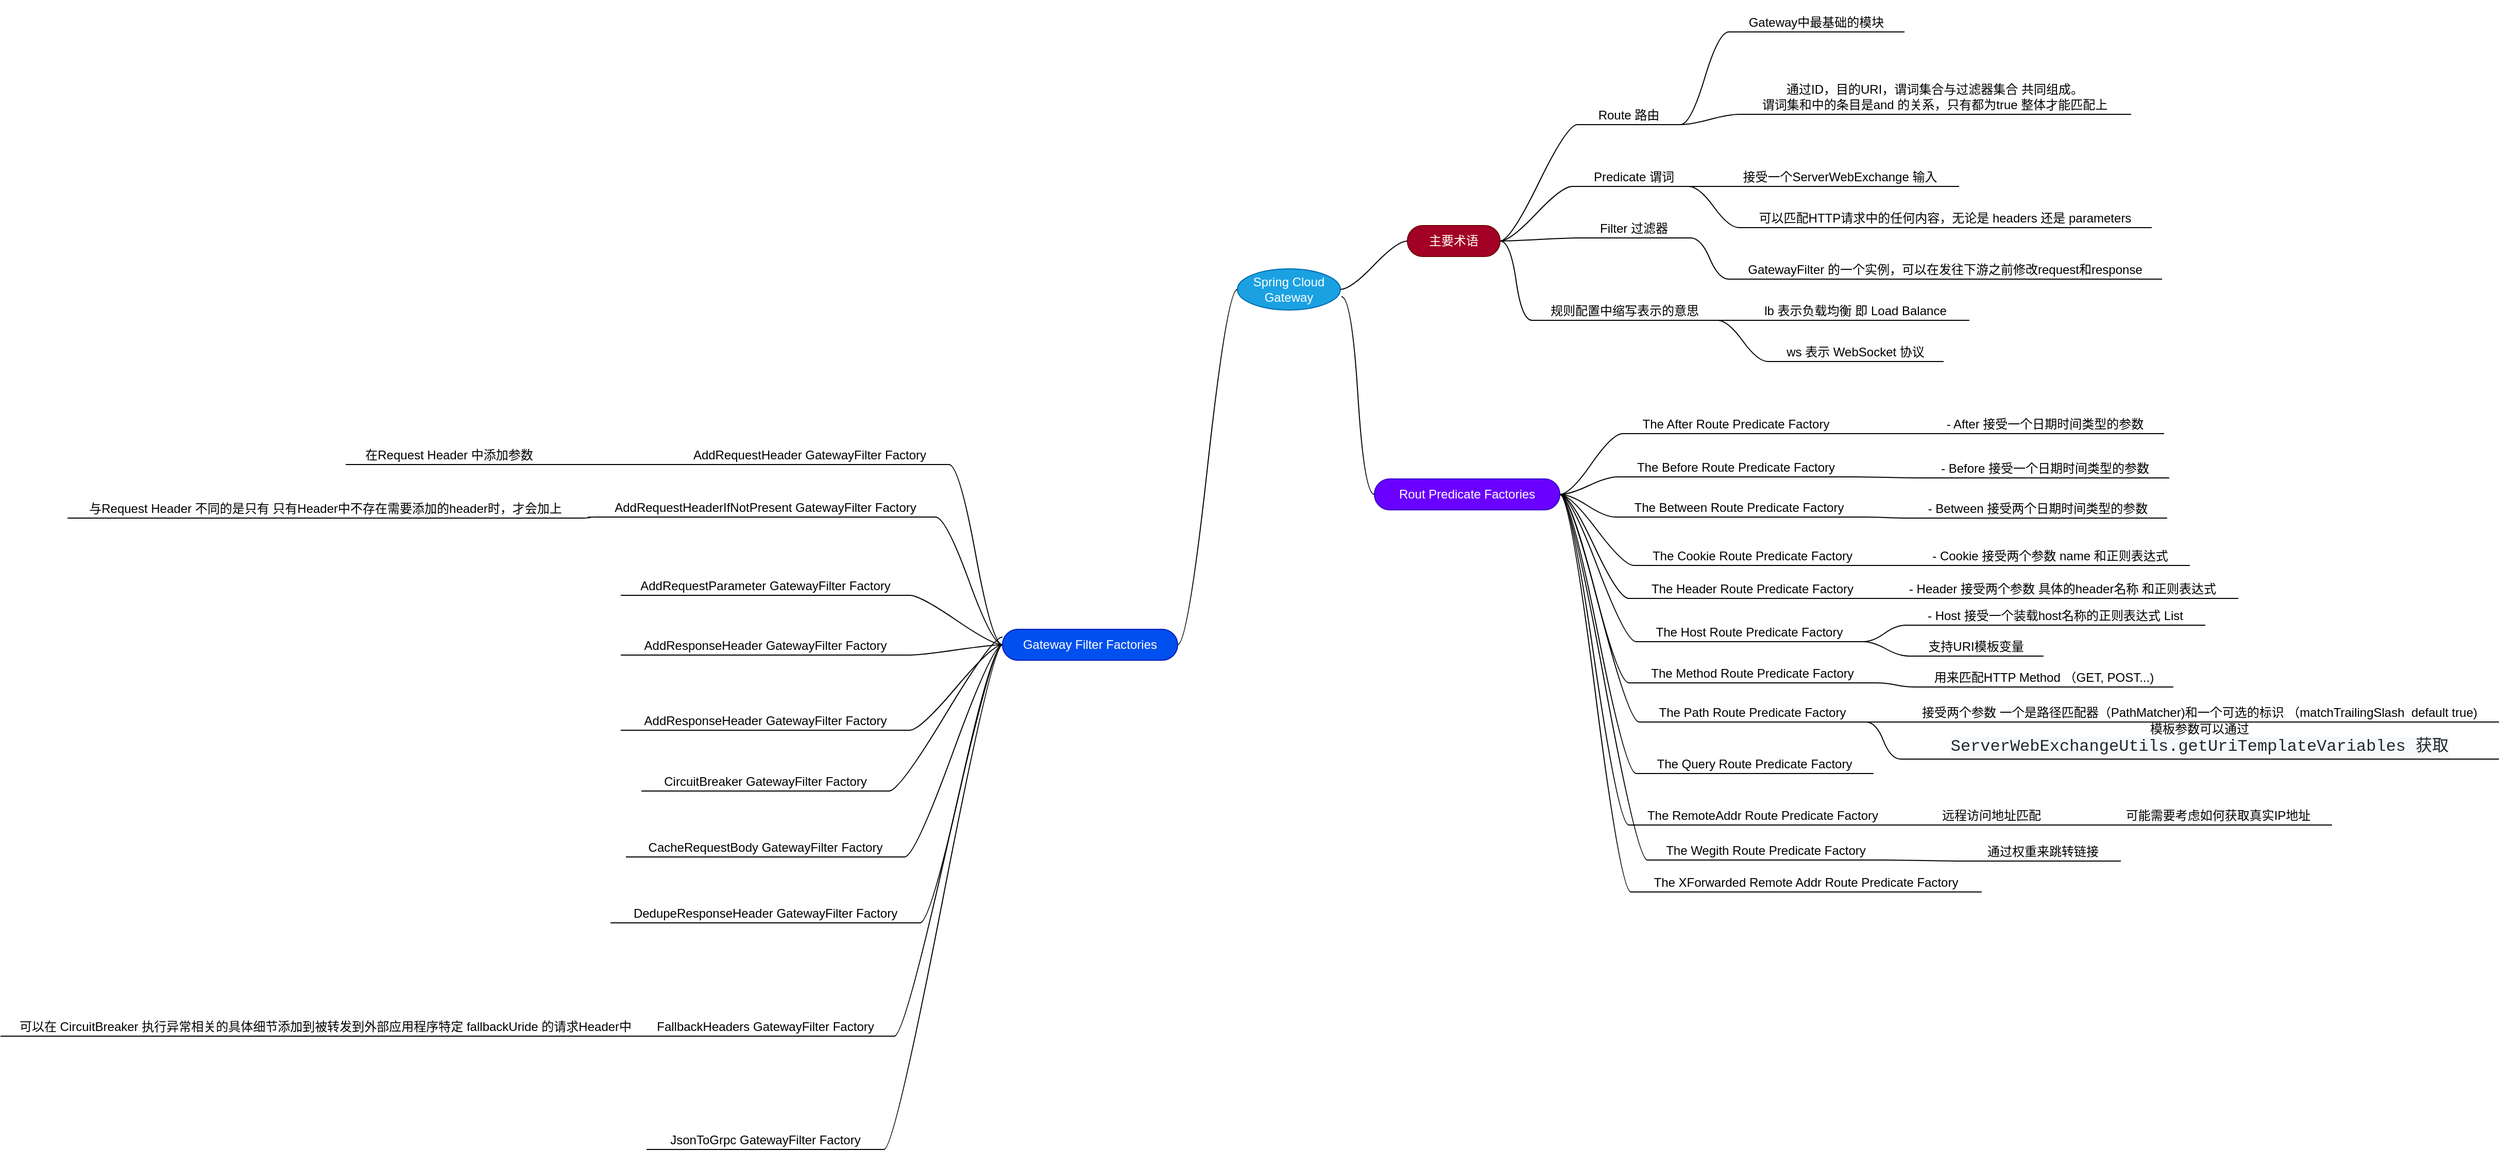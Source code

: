 <mxfile version="24.7.7">
  <diagram name="Page-1" id="wKL1-lJ3wf88zTCWWPxn">
    <mxGraphModel dx="3088" dy="780" grid="1" gridSize="10" guides="1" tooltips="1" connect="1" arrows="1" fold="1" page="1" pageScale="1" pageWidth="827" pageHeight="1169" math="0" shadow="0">
      <root>
        <mxCell id="0" />
        <mxCell id="1" parent="0" />
        <mxCell id="pBb8iKvEGnMHyMaFa10k-1" value="Spring Cloud Gateway" style="ellipse;whiteSpace=wrap;html=1;align=center;newEdgeStyle={&quot;edgeStyle&quot;:&quot;entityRelationEdgeStyle&quot;,&quot;startArrow&quot;:&quot;none&quot;,&quot;endArrow&quot;:&quot;none&quot;,&quot;segment&quot;:10,&quot;curved&quot;:1,&quot;sourcePerimeterSpacing&quot;:0,&quot;targetPerimeterSpacing&quot;:0};treeFolding=1;treeMoving=1;fillColor=#1ba1e2;strokeColor=#006EAF;fontColor=#ffffff;" vertex="1" parent="1">
          <mxGeometry x="340" y="310" width="100" height="40" as="geometry" />
        </mxCell>
        <mxCell id="pBb8iKvEGnMHyMaFa10k-2" value="主要术语" style="whiteSpace=wrap;html=1;rounded=1;arcSize=50;align=center;verticalAlign=middle;strokeWidth=1;autosize=1;spacing=4;treeFolding=1;treeMoving=1;newEdgeStyle={&quot;edgeStyle&quot;:&quot;entityRelationEdgeStyle&quot;,&quot;startArrow&quot;:&quot;none&quot;,&quot;endArrow&quot;:&quot;none&quot;,&quot;segment&quot;:10,&quot;curved&quot;:1,&quot;sourcePerimeterSpacing&quot;:0,&quot;targetPerimeterSpacing&quot;:0};fillColor=#a20025;fontColor=#ffffff;strokeColor=#6F0000;" vertex="1" parent="1">
          <mxGeometry x="505" y="268" width="90" height="30" as="geometry" />
        </mxCell>
        <mxCell id="pBb8iKvEGnMHyMaFa10k-3" value="" style="edgeStyle=entityRelationEdgeStyle;startArrow=none;endArrow=none;segment=10;curved=1;sourcePerimeterSpacing=0;targetPerimeterSpacing=0;rounded=0;exitX=1;exitY=0.5;exitDx=0;exitDy=0;" edge="1" target="pBb8iKvEGnMHyMaFa10k-2" parent="1" source="pBb8iKvEGnMHyMaFa10k-1">
          <mxGeometry relative="1" as="geometry">
            <mxPoint x="470" y="310" as="sourcePoint" />
          </mxGeometry>
        </mxCell>
        <mxCell id="pBb8iKvEGnMHyMaFa10k-7" value="" style="edgeStyle=entityRelationEdgeStyle;rounded=0;orthogonalLoop=1;jettySize=auto;html=1;startArrow=none;endArrow=none;segment=10;curved=1;sourcePerimeterSpacing=0;targetPerimeterSpacing=0;exitX=1;exitY=0.5;exitDx=0;exitDy=0;" edge="1" parent="1" source="pBb8iKvEGnMHyMaFa10k-2" target="pBb8iKvEGnMHyMaFa10k-6">
          <mxGeometry relative="1" as="geometry" />
        </mxCell>
        <mxCell id="pBb8iKvEGnMHyMaFa10k-20" value="" style="edgeStyle=entityRelationEdgeStyle;rounded=0;orthogonalLoop=1;jettySize=auto;html=1;startArrow=none;endArrow=none;segment=10;curved=1;sourcePerimeterSpacing=0;targetPerimeterSpacing=0;" edge="1" parent="1" source="pBb8iKvEGnMHyMaFa10k-4" target="pBb8iKvEGnMHyMaFa10k-19">
          <mxGeometry relative="1" as="geometry" />
        </mxCell>
        <mxCell id="pBb8iKvEGnMHyMaFa10k-4" value="Route 路由" style="whiteSpace=wrap;html=1;shape=partialRectangle;top=0;left=0;bottom=1;right=0;points=[[0,1],[1,1]];fillColor=none;align=center;verticalAlign=bottom;routingCenterY=0.5;snapToPoint=1;recursiveResize=0;autosize=1;treeFolding=1;treeMoving=1;newEdgeStyle={&quot;edgeStyle&quot;:&quot;entityRelationEdgeStyle&quot;,&quot;startArrow&quot;:&quot;none&quot;,&quot;endArrow&quot;:&quot;none&quot;,&quot;segment&quot;:10,&quot;curved&quot;:1,&quot;sourcePerimeterSpacing&quot;:0,&quot;targetPerimeterSpacing&quot;:0};" vertex="1" parent="1">
          <mxGeometry x="670" y="140" width="100" height="30" as="geometry" />
        </mxCell>
        <mxCell id="pBb8iKvEGnMHyMaFa10k-5" value="" style="edgeStyle=entityRelationEdgeStyle;startArrow=none;endArrow=none;segment=10;curved=1;sourcePerimeterSpacing=0;targetPerimeterSpacing=0;rounded=0;exitX=1;exitY=0.5;exitDx=0;exitDy=0;" edge="1" target="pBb8iKvEGnMHyMaFa10k-4" parent="1" source="pBb8iKvEGnMHyMaFa10k-2">
          <mxGeometry relative="1" as="geometry">
            <mxPoint x="640" y="270" as="sourcePoint" />
          </mxGeometry>
        </mxCell>
        <mxCell id="pBb8iKvEGnMHyMaFa10k-9" value="" style="edgeStyle=entityRelationEdgeStyle;rounded=0;orthogonalLoop=1;jettySize=auto;html=1;startArrow=none;endArrow=none;segment=10;curved=1;sourcePerimeterSpacing=0;targetPerimeterSpacing=0;exitX=1;exitY=0.5;exitDx=0;exitDy=0;" edge="1" parent="1" source="pBb8iKvEGnMHyMaFa10k-2" target="pBb8iKvEGnMHyMaFa10k-8">
          <mxGeometry relative="1" as="geometry" />
        </mxCell>
        <mxCell id="pBb8iKvEGnMHyMaFa10k-11" value="" style="edgeStyle=entityRelationEdgeStyle;rounded=0;orthogonalLoop=1;jettySize=auto;html=1;startArrow=none;endArrow=none;segment=10;curved=1;sourcePerimeterSpacing=0;targetPerimeterSpacing=0;" edge="1" parent="1" source="pBb8iKvEGnMHyMaFa10k-6" target="pBb8iKvEGnMHyMaFa10k-10">
          <mxGeometry relative="1" as="geometry" />
        </mxCell>
        <mxCell id="pBb8iKvEGnMHyMaFa10k-6" value="Predicate 谓词" style="whiteSpace=wrap;html=1;shape=partialRectangle;top=0;left=0;bottom=1;right=0;points=[[0,1],[1,1]];fillColor=none;align=center;verticalAlign=bottom;routingCenterY=0.5;snapToPoint=1;recursiveResize=0;autosize=1;treeFolding=1;treeMoving=1;newEdgeStyle={&quot;edgeStyle&quot;:&quot;entityRelationEdgeStyle&quot;,&quot;startArrow&quot;:&quot;none&quot;,&quot;endArrow&quot;:&quot;none&quot;,&quot;segment&quot;:10,&quot;curved&quot;:1,&quot;sourcePerimeterSpacing&quot;:0,&quot;targetPerimeterSpacing&quot;:0};" vertex="1" parent="1">
          <mxGeometry x="665" y="200" width="120" height="30" as="geometry" />
        </mxCell>
        <mxCell id="pBb8iKvEGnMHyMaFa10k-77" value="" style="edgeStyle=entityRelationEdgeStyle;rounded=0;orthogonalLoop=1;jettySize=auto;html=1;startArrow=none;endArrow=none;segment=10;curved=1;sourcePerimeterSpacing=0;targetPerimeterSpacing=0;" edge="1" parent="1" source="pBb8iKvEGnMHyMaFa10k-2" target="pBb8iKvEGnMHyMaFa10k-76">
          <mxGeometry relative="1" as="geometry" />
        </mxCell>
        <mxCell id="pBb8iKvEGnMHyMaFa10k-8" value="Filter 过滤器" style="whiteSpace=wrap;html=1;shape=partialRectangle;top=0;left=0;bottom=1;right=0;points=[[0,1],[1,1]];fillColor=none;align=center;verticalAlign=bottom;routingCenterY=0.5;snapToPoint=1;recursiveResize=0;autosize=1;treeFolding=1;treeMoving=1;newEdgeStyle={&quot;edgeStyle&quot;:&quot;entityRelationEdgeStyle&quot;,&quot;startArrow&quot;:&quot;none&quot;,&quot;endArrow&quot;:&quot;none&quot;,&quot;segment&quot;:10,&quot;curved&quot;:1,&quot;sourcePerimeterSpacing&quot;:0,&quot;targetPerimeterSpacing&quot;:0};" vertex="1" parent="1">
          <mxGeometry x="670" y="250" width="110" height="30" as="geometry" />
        </mxCell>
        <mxCell id="pBb8iKvEGnMHyMaFa10k-15" value="" style="edgeStyle=entityRelationEdgeStyle;rounded=0;orthogonalLoop=1;jettySize=auto;html=1;startArrow=none;endArrow=none;segment=10;curved=1;sourcePerimeterSpacing=0;targetPerimeterSpacing=0;exitX=0.942;exitY=1;exitDx=0;exitDy=0;exitPerimeter=0;" edge="1" parent="1" source="pBb8iKvEGnMHyMaFa10k-6" target="pBb8iKvEGnMHyMaFa10k-14">
          <mxGeometry relative="1" as="geometry" />
        </mxCell>
        <mxCell id="pBb8iKvEGnMHyMaFa10k-10" value="接受一个ServerWebExchange 输入" style="whiteSpace=wrap;html=1;shape=partialRectangle;top=0;left=0;bottom=1;right=0;points=[[0,1],[1,1]];fillColor=none;align=center;verticalAlign=bottom;routingCenterY=0.5;snapToPoint=1;recursiveResize=0;autosize=1;treeFolding=1;treeMoving=1;newEdgeStyle={&quot;edgeStyle&quot;:&quot;entityRelationEdgeStyle&quot;,&quot;startArrow&quot;:&quot;none&quot;,&quot;endArrow&quot;:&quot;none&quot;,&quot;segment&quot;:10,&quot;curved&quot;:1,&quot;sourcePerimeterSpacing&quot;:0,&quot;targetPerimeterSpacing&quot;:0};" vertex="1" parent="1">
          <mxGeometry x="810" y="200" width="230" height="30" as="geometry" />
        </mxCell>
        <mxCell id="pBb8iKvEGnMHyMaFa10k-18" value="" style="edgeStyle=entityRelationEdgeStyle;rounded=0;orthogonalLoop=1;jettySize=auto;html=1;startArrow=none;endArrow=none;segment=10;curved=1;sourcePerimeterSpacing=0;targetPerimeterSpacing=0;" edge="1" parent="1" source="pBb8iKvEGnMHyMaFa10k-8" target="pBb8iKvEGnMHyMaFa10k-17">
          <mxGeometry relative="1" as="geometry" />
        </mxCell>
        <mxCell id="pBb8iKvEGnMHyMaFa10k-14" value="可以匹配HTTP请求中的任何内容，无论是 headers 还是 parameters" style="whiteSpace=wrap;html=1;shape=partialRectangle;top=0;left=0;bottom=1;right=0;points=[[0,1],[1,1]];fillColor=none;align=center;verticalAlign=bottom;routingCenterY=0.5;snapToPoint=1;recursiveResize=0;autosize=1;treeFolding=1;treeMoving=1;newEdgeStyle={&quot;edgeStyle&quot;:&quot;entityRelationEdgeStyle&quot;,&quot;startArrow&quot;:&quot;none&quot;,&quot;endArrow&quot;:&quot;none&quot;,&quot;segment&quot;:10,&quot;curved&quot;:1,&quot;sourcePerimeterSpacing&quot;:0,&quot;targetPerimeterSpacing&quot;:0};" vertex="1" parent="1">
          <mxGeometry x="827" y="240" width="400" height="30" as="geometry" />
        </mxCell>
        <mxCell id="pBb8iKvEGnMHyMaFa10k-17" value="GatewayFilter 的一个实例，可以在发往下游之前修改request和response" style="whiteSpace=wrap;html=1;shape=partialRectangle;top=0;left=0;bottom=1;right=0;points=[[0,1],[1,1]];fillColor=none;align=center;verticalAlign=bottom;routingCenterY=0.5;snapToPoint=1;recursiveResize=0;autosize=1;treeFolding=1;treeMoving=1;newEdgeStyle={&quot;edgeStyle&quot;:&quot;entityRelationEdgeStyle&quot;,&quot;startArrow&quot;:&quot;none&quot;,&quot;endArrow&quot;:&quot;none&quot;,&quot;segment&quot;:10,&quot;curved&quot;:1,&quot;sourcePerimeterSpacing&quot;:0,&quot;targetPerimeterSpacing&quot;:0};" vertex="1" parent="1">
          <mxGeometry x="817" y="290" width="420" height="30" as="geometry" />
        </mxCell>
        <mxCell id="pBb8iKvEGnMHyMaFa10k-23" value="" style="edgeStyle=entityRelationEdgeStyle;rounded=0;orthogonalLoop=1;jettySize=auto;html=1;startArrow=none;endArrow=none;segment=10;curved=1;sourcePerimeterSpacing=0;targetPerimeterSpacing=0;" edge="1" parent="1" source="pBb8iKvEGnMHyMaFa10k-4" target="pBb8iKvEGnMHyMaFa10k-22">
          <mxGeometry relative="1" as="geometry" />
        </mxCell>
        <mxCell id="pBb8iKvEGnMHyMaFa10k-19" value="Gateway中最基础的模块" style="whiteSpace=wrap;html=1;shape=partialRectangle;top=0;left=0;bottom=1;right=0;points=[[0,1],[1,1]];fillColor=none;align=center;verticalAlign=bottom;routingCenterY=0.5;snapToPoint=1;recursiveResize=0;autosize=1;treeFolding=1;treeMoving=1;newEdgeStyle={&quot;edgeStyle&quot;:&quot;entityRelationEdgeStyle&quot;,&quot;startArrow&quot;:&quot;none&quot;,&quot;endArrow&quot;:&quot;none&quot;,&quot;segment&quot;:10,&quot;curved&quot;:1,&quot;sourcePerimeterSpacing&quot;:0,&quot;targetPerimeterSpacing&quot;:0};" vertex="1" parent="1">
          <mxGeometry x="817" y="50" width="170" height="30" as="geometry" />
        </mxCell>
        <mxCell id="pBb8iKvEGnMHyMaFa10k-22" value="通过ID，目的URI，谓词集合与过滤器集合 共同组成。&lt;div&gt;谓词集和中的条目是and 的关系，只有都为true 整体才能匹配上&lt;/div&gt;" style="whiteSpace=wrap;html=1;shape=partialRectangle;top=0;left=0;bottom=1;right=0;points=[[0,1],[1,1]];fillColor=none;align=center;verticalAlign=bottom;routingCenterY=0.5;snapToPoint=1;recursiveResize=0;autosize=1;treeFolding=1;treeMoving=1;newEdgeStyle={&quot;edgeStyle&quot;:&quot;entityRelationEdgeStyle&quot;,&quot;startArrow&quot;:&quot;none&quot;,&quot;endArrow&quot;:&quot;none&quot;,&quot;segment&quot;:10,&quot;curved&quot;:1,&quot;sourcePerimeterSpacing&quot;:0,&quot;targetPerimeterSpacing&quot;:0};" vertex="1" parent="1">
          <mxGeometry x="827" y="120" width="380" height="40" as="geometry" />
        </mxCell>
        <mxCell id="pBb8iKvEGnMHyMaFa10k-24" value="Rout Predicate Factories" style="whiteSpace=wrap;html=1;rounded=1;arcSize=50;align=center;verticalAlign=middle;strokeWidth=1;autosize=1;spacing=4;treeFolding=1;treeMoving=1;newEdgeStyle={&quot;edgeStyle&quot;:&quot;entityRelationEdgeStyle&quot;,&quot;startArrow&quot;:&quot;none&quot;,&quot;endArrow&quot;:&quot;none&quot;,&quot;segment&quot;:10,&quot;curved&quot;:1,&quot;sourcePerimeterSpacing&quot;:0,&quot;targetPerimeterSpacing&quot;:0};fillColor=#6a00ff;fontColor=#ffffff;strokeColor=#3700CC;" vertex="1" parent="1">
          <mxGeometry x="473" y="514" width="180" height="30" as="geometry" />
        </mxCell>
        <mxCell id="pBb8iKvEGnMHyMaFa10k-25" value="" style="edgeStyle=entityRelationEdgeStyle;startArrow=none;endArrow=none;segment=10;curved=1;sourcePerimeterSpacing=0;targetPerimeterSpacing=0;rounded=0;exitX=1.01;exitY=0.675;exitDx=0;exitDy=0;exitPerimeter=0;" edge="1" target="pBb8iKvEGnMHyMaFa10k-24" parent="1" source="pBb8iKvEGnMHyMaFa10k-1">
          <mxGeometry relative="1" as="geometry">
            <mxPoint x="465" y="450" as="sourcePoint" />
          </mxGeometry>
        </mxCell>
        <mxCell id="pBb8iKvEGnMHyMaFa10k-29" value="" style="edgeStyle=entityRelationEdgeStyle;rounded=0;orthogonalLoop=1;jettySize=auto;html=1;startArrow=none;endArrow=none;segment=10;curved=1;sourcePerimeterSpacing=0;targetPerimeterSpacing=0;exitX=1;exitY=0.5;exitDx=0;exitDy=0;" edge="1" parent="1" source="pBb8iKvEGnMHyMaFa10k-24" target="pBb8iKvEGnMHyMaFa10k-28">
          <mxGeometry relative="1" as="geometry" />
        </mxCell>
        <mxCell id="pBb8iKvEGnMHyMaFa10k-51" value="" style="edgeStyle=entityRelationEdgeStyle;rounded=0;orthogonalLoop=1;jettySize=auto;html=1;startArrow=none;endArrow=none;segment=10;curved=1;sourcePerimeterSpacing=0;targetPerimeterSpacing=0;" edge="1" parent="1" source="pBb8iKvEGnMHyMaFa10k-26" target="pBb8iKvEGnMHyMaFa10k-50">
          <mxGeometry relative="1" as="geometry" />
        </mxCell>
        <mxCell id="pBb8iKvEGnMHyMaFa10k-26" value="The After Route Predicate Factory" style="whiteSpace=wrap;html=1;shape=partialRectangle;top=0;left=0;bottom=1;right=0;points=[[0,1],[1,1]];fillColor=none;align=center;verticalAlign=bottom;routingCenterY=0.5;snapToPoint=1;recursiveResize=0;autosize=1;treeFolding=1;treeMoving=1;newEdgeStyle={&quot;edgeStyle&quot;:&quot;entityRelationEdgeStyle&quot;,&quot;startArrow&quot;:&quot;none&quot;,&quot;endArrow&quot;:&quot;none&quot;,&quot;segment&quot;:10,&quot;curved&quot;:1,&quot;sourcePerimeterSpacing&quot;:0,&quot;targetPerimeterSpacing&quot;:0};" vertex="1" parent="1">
          <mxGeometry x="714" y="440" width="220" height="30" as="geometry" />
        </mxCell>
        <mxCell id="pBb8iKvEGnMHyMaFa10k-27" value="" style="edgeStyle=entityRelationEdgeStyle;startArrow=none;endArrow=none;segment=10;curved=1;sourcePerimeterSpacing=0;targetPerimeterSpacing=0;rounded=0;" edge="1" target="pBb8iKvEGnMHyMaFa10k-26" parent="1" source="pBb8iKvEGnMHyMaFa10k-24">
          <mxGeometry relative="1" as="geometry">
            <mxPoint x="697" y="490" as="sourcePoint" />
          </mxGeometry>
        </mxCell>
        <mxCell id="pBb8iKvEGnMHyMaFa10k-31" value="" style="edgeStyle=entityRelationEdgeStyle;rounded=0;orthogonalLoop=1;jettySize=auto;html=1;startArrow=none;endArrow=none;segment=10;curved=1;sourcePerimeterSpacing=0;targetPerimeterSpacing=0;" edge="1" parent="1" source="pBb8iKvEGnMHyMaFa10k-24" target="pBb8iKvEGnMHyMaFa10k-30">
          <mxGeometry relative="1" as="geometry" />
        </mxCell>
        <mxCell id="pBb8iKvEGnMHyMaFa10k-54" value="" style="edgeStyle=entityRelationEdgeStyle;rounded=0;orthogonalLoop=1;jettySize=auto;html=1;startArrow=none;endArrow=none;segment=10;curved=1;sourcePerimeterSpacing=0;targetPerimeterSpacing=0;" edge="1" parent="1" source="pBb8iKvEGnMHyMaFa10k-28" target="pBb8iKvEGnMHyMaFa10k-53">
          <mxGeometry relative="1" as="geometry" />
        </mxCell>
        <mxCell id="pBb8iKvEGnMHyMaFa10k-28" value="The Before Route Predicate Factory" style="whiteSpace=wrap;html=1;shape=partialRectangle;top=0;left=0;bottom=1;right=0;points=[[0,1],[1,1]];fillColor=none;align=center;verticalAlign=bottom;routingCenterY=0.5;snapToPoint=1;recursiveResize=0;autosize=1;treeFolding=1;treeMoving=1;newEdgeStyle={&quot;edgeStyle&quot;:&quot;entityRelationEdgeStyle&quot;,&quot;startArrow&quot;:&quot;none&quot;,&quot;endArrow&quot;:&quot;none&quot;,&quot;segment&quot;:10,&quot;curved&quot;:1,&quot;sourcePerimeterSpacing&quot;:0,&quot;targetPerimeterSpacing&quot;:0};" vertex="1" parent="1">
          <mxGeometry x="709" y="482" width="230" height="30" as="geometry" />
        </mxCell>
        <mxCell id="pBb8iKvEGnMHyMaFa10k-33" value="" style="edgeStyle=entityRelationEdgeStyle;rounded=0;orthogonalLoop=1;jettySize=auto;html=1;startArrow=none;endArrow=none;segment=10;curved=1;sourcePerimeterSpacing=0;targetPerimeterSpacing=0;" edge="1" parent="1" source="pBb8iKvEGnMHyMaFa10k-24" target="pBb8iKvEGnMHyMaFa10k-32">
          <mxGeometry relative="1" as="geometry" />
        </mxCell>
        <mxCell id="pBb8iKvEGnMHyMaFa10k-57" value="" style="edgeStyle=entityRelationEdgeStyle;rounded=0;orthogonalLoop=1;jettySize=auto;html=1;startArrow=none;endArrow=none;segment=10;curved=1;sourcePerimeterSpacing=0;targetPerimeterSpacing=0;" edge="1" parent="1" source="pBb8iKvEGnMHyMaFa10k-30" target="pBb8iKvEGnMHyMaFa10k-56">
          <mxGeometry relative="1" as="geometry" />
        </mxCell>
        <mxCell id="pBb8iKvEGnMHyMaFa10k-30" value="The Between Route Predicate Factory" style="whiteSpace=wrap;html=1;shape=partialRectangle;top=0;left=0;bottom=1;right=0;points=[[0,1],[1,1]];fillColor=none;align=center;verticalAlign=bottom;routingCenterY=0.5;snapToPoint=1;recursiveResize=0;autosize=1;treeFolding=1;treeMoving=1;newEdgeStyle={&quot;edgeStyle&quot;:&quot;entityRelationEdgeStyle&quot;,&quot;startArrow&quot;:&quot;none&quot;,&quot;endArrow&quot;:&quot;none&quot;,&quot;segment&quot;:10,&quot;curved&quot;:1,&quot;sourcePerimeterSpacing&quot;:0,&quot;targetPerimeterSpacing&quot;:0};" vertex="1" parent="1">
          <mxGeometry x="707" y="521" width="240" height="30" as="geometry" />
        </mxCell>
        <mxCell id="pBb8iKvEGnMHyMaFa10k-35" value="" style="edgeStyle=entityRelationEdgeStyle;rounded=0;orthogonalLoop=1;jettySize=auto;html=1;startArrow=none;endArrow=none;segment=10;curved=1;sourcePerimeterSpacing=0;targetPerimeterSpacing=0;" edge="1" parent="1" source="pBb8iKvEGnMHyMaFa10k-24" target="pBb8iKvEGnMHyMaFa10k-34">
          <mxGeometry relative="1" as="geometry">
            <Array as="points">
              <mxPoint x="640" y="550" />
            </Array>
          </mxGeometry>
        </mxCell>
        <mxCell id="pBb8iKvEGnMHyMaFa10k-59" value="" style="edgeStyle=entityRelationEdgeStyle;rounded=0;orthogonalLoop=1;jettySize=auto;html=1;startArrow=none;endArrow=none;segment=10;curved=1;sourcePerimeterSpacing=0;targetPerimeterSpacing=0;" edge="1" parent="1" source="pBb8iKvEGnMHyMaFa10k-32" target="pBb8iKvEGnMHyMaFa10k-58">
          <mxGeometry relative="1" as="geometry" />
        </mxCell>
        <mxCell id="pBb8iKvEGnMHyMaFa10k-32" value="The Cookie Route Predicate Factory" style="whiteSpace=wrap;html=1;shape=partialRectangle;top=0;left=0;bottom=1;right=0;points=[[0,1],[1,1]];fillColor=none;align=center;verticalAlign=bottom;routingCenterY=0.5;snapToPoint=1;recursiveResize=0;autosize=1;treeFolding=1;treeMoving=1;newEdgeStyle={&quot;edgeStyle&quot;:&quot;entityRelationEdgeStyle&quot;,&quot;startArrow&quot;:&quot;none&quot;,&quot;endArrow&quot;:&quot;none&quot;,&quot;segment&quot;:10,&quot;curved&quot;:1,&quot;sourcePerimeterSpacing&quot;:0,&quot;targetPerimeterSpacing&quot;:0};" vertex="1" parent="1">
          <mxGeometry x="725" y="568" width="230" height="30" as="geometry" />
        </mxCell>
        <mxCell id="pBb8iKvEGnMHyMaFa10k-37" value="" style="edgeStyle=entityRelationEdgeStyle;rounded=0;orthogonalLoop=1;jettySize=auto;html=1;startArrow=none;endArrow=none;segment=10;curved=1;sourcePerimeterSpacing=0;targetPerimeterSpacing=0;" edge="1" parent="1" source="pBb8iKvEGnMHyMaFa10k-24" target="pBb8iKvEGnMHyMaFa10k-36">
          <mxGeometry relative="1" as="geometry">
            <mxPoint x="620" y="590" as="sourcePoint" />
          </mxGeometry>
        </mxCell>
        <mxCell id="pBb8iKvEGnMHyMaFa10k-61" value="" style="edgeStyle=entityRelationEdgeStyle;rounded=0;orthogonalLoop=1;jettySize=auto;html=1;startArrow=none;endArrow=none;segment=10;curved=1;sourcePerimeterSpacing=0;targetPerimeterSpacing=0;exitX=1;exitY=1;exitDx=0;exitDy=0;" edge="1" parent="1" source="pBb8iKvEGnMHyMaFa10k-34" target="pBb8iKvEGnMHyMaFa10k-60">
          <mxGeometry relative="1" as="geometry">
            <mxPoint x="960" y="640" as="sourcePoint" />
          </mxGeometry>
        </mxCell>
        <mxCell id="pBb8iKvEGnMHyMaFa10k-34" value="The Header Route Predicate Factory" style="whiteSpace=wrap;html=1;shape=partialRectangle;top=0;left=0;bottom=1;right=0;points=[[0,1],[1,1]];fillColor=none;align=center;verticalAlign=bottom;routingCenterY=0.5;snapToPoint=1;recursiveResize=0;autosize=1;treeFolding=1;treeMoving=1;newEdgeStyle={&quot;edgeStyle&quot;:&quot;entityRelationEdgeStyle&quot;,&quot;startArrow&quot;:&quot;none&quot;,&quot;endArrow&quot;:&quot;none&quot;,&quot;segment&quot;:10,&quot;curved&quot;:1,&quot;sourcePerimeterSpacing&quot;:0,&quot;targetPerimeterSpacing&quot;:0};" vertex="1" parent="1">
          <mxGeometry x="720" y="600" width="240" height="30" as="geometry" />
        </mxCell>
        <mxCell id="pBb8iKvEGnMHyMaFa10k-39" value="" style="edgeStyle=entityRelationEdgeStyle;rounded=0;orthogonalLoop=1;jettySize=auto;html=1;startArrow=none;endArrow=none;segment=10;curved=1;sourcePerimeterSpacing=0;targetPerimeterSpacing=0;" edge="1" parent="1" source="pBb8iKvEGnMHyMaFa10k-24" target="pBb8iKvEGnMHyMaFa10k-38">
          <mxGeometry relative="1" as="geometry" />
        </mxCell>
        <mxCell id="pBb8iKvEGnMHyMaFa10k-63" value="" style="edgeStyle=entityRelationEdgeStyle;rounded=0;orthogonalLoop=1;jettySize=auto;html=1;startArrow=none;endArrow=none;segment=10;curved=1;sourcePerimeterSpacing=0;targetPerimeterSpacing=0;" edge="1" parent="1" source="pBb8iKvEGnMHyMaFa10k-36" target="pBb8iKvEGnMHyMaFa10k-62">
          <mxGeometry relative="1" as="geometry" />
        </mxCell>
        <mxCell id="pBb8iKvEGnMHyMaFa10k-65" value="" style="edgeStyle=entityRelationEdgeStyle;rounded=0;orthogonalLoop=1;jettySize=auto;html=1;startArrow=none;endArrow=none;segment=10;curved=1;sourcePerimeterSpacing=0;targetPerimeterSpacing=0;" edge="1" parent="1" source="pBb8iKvEGnMHyMaFa10k-36" target="pBb8iKvEGnMHyMaFa10k-64">
          <mxGeometry relative="1" as="geometry" />
        </mxCell>
        <mxCell id="pBb8iKvEGnMHyMaFa10k-36" value="The Host Route Predicate Factory" style="whiteSpace=wrap;html=1;shape=partialRectangle;top=0;left=0;bottom=1;right=0;points=[[0,1],[1,1]];fillColor=none;align=center;verticalAlign=bottom;routingCenterY=0.5;snapToPoint=1;recursiveResize=0;autosize=1;treeFolding=1;treeMoving=1;newEdgeStyle={&quot;edgeStyle&quot;:&quot;entityRelationEdgeStyle&quot;,&quot;startArrow&quot;:&quot;none&quot;,&quot;endArrow&quot;:&quot;none&quot;,&quot;segment&quot;:10,&quot;curved&quot;:1,&quot;sourcePerimeterSpacing&quot;:0,&quot;targetPerimeterSpacing&quot;:0};" vertex="1" parent="1">
          <mxGeometry x="727" y="642" width="220" height="30" as="geometry" />
        </mxCell>
        <mxCell id="pBb8iKvEGnMHyMaFa10k-41" value="" style="edgeStyle=entityRelationEdgeStyle;rounded=0;orthogonalLoop=1;jettySize=auto;html=1;startArrow=none;endArrow=none;segment=10;curved=1;sourcePerimeterSpacing=0;targetPerimeterSpacing=0;" edge="1" parent="1" source="pBb8iKvEGnMHyMaFa10k-24" target="pBb8iKvEGnMHyMaFa10k-40">
          <mxGeometry relative="1" as="geometry" />
        </mxCell>
        <mxCell id="pBb8iKvEGnMHyMaFa10k-67" value="" style="edgeStyle=entityRelationEdgeStyle;rounded=0;orthogonalLoop=1;jettySize=auto;html=1;startArrow=none;endArrow=none;segment=10;curved=1;sourcePerimeterSpacing=0;targetPerimeterSpacing=0;" edge="1" parent="1" source="pBb8iKvEGnMHyMaFa10k-38" target="pBb8iKvEGnMHyMaFa10k-66">
          <mxGeometry relative="1" as="geometry" />
        </mxCell>
        <mxCell id="pBb8iKvEGnMHyMaFa10k-38" value="The Method Route Predicate Factory" style="whiteSpace=wrap;html=1;shape=partialRectangle;top=0;left=0;bottom=1;right=0;points=[[0,1],[1,1]];fillColor=none;align=center;verticalAlign=bottom;routingCenterY=0.5;snapToPoint=1;recursiveResize=0;autosize=1;treeFolding=1;treeMoving=1;newEdgeStyle={&quot;edgeStyle&quot;:&quot;entityRelationEdgeStyle&quot;,&quot;startArrow&quot;:&quot;none&quot;,&quot;endArrow&quot;:&quot;none&quot;,&quot;segment&quot;:10,&quot;curved&quot;:1,&quot;sourcePerimeterSpacing&quot;:0,&quot;targetPerimeterSpacing&quot;:0};" vertex="1" parent="1">
          <mxGeometry x="720" y="682" width="240" height="30" as="geometry" />
        </mxCell>
        <mxCell id="pBb8iKvEGnMHyMaFa10k-43" value="" style="edgeStyle=entityRelationEdgeStyle;rounded=0;orthogonalLoop=1;jettySize=auto;html=1;startArrow=none;endArrow=none;segment=10;curved=1;sourcePerimeterSpacing=0;targetPerimeterSpacing=0;" edge="1" parent="1" source="pBb8iKvEGnMHyMaFa10k-24" target="pBb8iKvEGnMHyMaFa10k-42">
          <mxGeometry relative="1" as="geometry" />
        </mxCell>
        <mxCell id="pBb8iKvEGnMHyMaFa10k-69" value="" style="edgeStyle=entityRelationEdgeStyle;rounded=0;orthogonalLoop=1;jettySize=auto;html=1;startArrow=none;endArrow=none;segment=10;curved=1;sourcePerimeterSpacing=0;targetPerimeterSpacing=0;exitX=0.791;exitY=1;exitDx=0;exitDy=0;exitPerimeter=0;" edge="1" parent="1" source="pBb8iKvEGnMHyMaFa10k-40" target="pBb8iKvEGnMHyMaFa10k-68">
          <mxGeometry relative="1" as="geometry">
            <mxPoint x="904" y="750" as="sourcePoint" />
          </mxGeometry>
        </mxCell>
        <mxCell id="pBb8iKvEGnMHyMaFa10k-73" value="" style="edgeStyle=entityRelationEdgeStyle;rounded=0;orthogonalLoop=1;jettySize=auto;html=1;startArrow=none;endArrow=none;segment=10;curved=1;sourcePerimeterSpacing=0;targetPerimeterSpacing=0;" edge="1" parent="1" source="pBb8iKvEGnMHyMaFa10k-40" target="pBb8iKvEGnMHyMaFa10k-72">
          <mxGeometry relative="1" as="geometry" />
        </mxCell>
        <mxCell id="pBb8iKvEGnMHyMaFa10k-40" value="The Path Route Predicate Factory" style="whiteSpace=wrap;html=1;shape=partialRectangle;top=0;left=0;bottom=1;right=0;points=[[0,1],[1,1]];fillColor=none;align=center;verticalAlign=bottom;routingCenterY=0.5;snapToPoint=1;recursiveResize=0;autosize=1;treeFolding=1;treeMoving=1;newEdgeStyle={&quot;edgeStyle&quot;:&quot;entityRelationEdgeStyle&quot;,&quot;startArrow&quot;:&quot;none&quot;,&quot;endArrow&quot;:&quot;none&quot;,&quot;segment&quot;:10,&quot;curved&quot;:1,&quot;sourcePerimeterSpacing&quot;:0,&quot;targetPerimeterSpacing&quot;:0};" vertex="1" parent="1">
          <mxGeometry x="730" y="720" width="220" height="30" as="geometry" />
        </mxCell>
        <mxCell id="pBb8iKvEGnMHyMaFa10k-45" value="" style="edgeStyle=entityRelationEdgeStyle;rounded=0;orthogonalLoop=1;jettySize=auto;html=1;startArrow=none;endArrow=none;segment=10;curved=1;sourcePerimeterSpacing=0;targetPerimeterSpacing=0;exitX=1;exitY=0.5;exitDx=0;exitDy=0;" edge="1" parent="1" source="pBb8iKvEGnMHyMaFa10k-24" target="pBb8iKvEGnMHyMaFa10k-44">
          <mxGeometry relative="1" as="geometry" />
        </mxCell>
        <mxCell id="pBb8iKvEGnMHyMaFa10k-42" value="The Query Route Predicate Factory" style="whiteSpace=wrap;html=1;shape=partialRectangle;top=0;left=0;bottom=1;right=0;points=[[0,1],[1,1]];fillColor=none;align=center;verticalAlign=bottom;routingCenterY=0.5;snapToPoint=1;recursiveResize=0;autosize=1;treeFolding=1;treeMoving=1;newEdgeStyle={&quot;edgeStyle&quot;:&quot;entityRelationEdgeStyle&quot;,&quot;startArrow&quot;:&quot;none&quot;,&quot;endArrow&quot;:&quot;none&quot;,&quot;segment&quot;:10,&quot;curved&quot;:1,&quot;sourcePerimeterSpacing&quot;:0,&quot;targetPerimeterSpacing&quot;:0};" vertex="1" parent="1">
          <mxGeometry x="727" y="770" width="230" height="30" as="geometry" />
        </mxCell>
        <mxCell id="pBb8iKvEGnMHyMaFa10k-47" value="" style="edgeStyle=entityRelationEdgeStyle;rounded=0;orthogonalLoop=1;jettySize=auto;html=1;startArrow=none;endArrow=none;segment=10;curved=1;sourcePerimeterSpacing=0;targetPerimeterSpacing=0;" edge="1" parent="1" source="pBb8iKvEGnMHyMaFa10k-24" target="pBb8iKvEGnMHyMaFa10k-46">
          <mxGeometry relative="1" as="geometry" />
        </mxCell>
        <mxCell id="pBb8iKvEGnMHyMaFa10k-84" value="" style="edgeStyle=entityRelationEdgeStyle;rounded=0;orthogonalLoop=1;jettySize=auto;html=1;startArrow=none;endArrow=none;segment=10;curved=1;sourcePerimeterSpacing=0;targetPerimeterSpacing=0;" edge="1" parent="1" source="pBb8iKvEGnMHyMaFa10k-44" target="pBb8iKvEGnMHyMaFa10k-83">
          <mxGeometry relative="1" as="geometry" />
        </mxCell>
        <mxCell id="pBb8iKvEGnMHyMaFa10k-44" value="The RemoteAddr Route Predicate Factory" style="whiteSpace=wrap;html=1;shape=partialRectangle;top=0;left=0;bottom=1;right=0;points=[[0,1],[1,1]];fillColor=none;align=center;verticalAlign=bottom;routingCenterY=0.5;snapToPoint=1;recursiveResize=0;autosize=1;treeFolding=1;treeMoving=1;newEdgeStyle={&quot;edgeStyle&quot;:&quot;entityRelationEdgeStyle&quot;,&quot;startArrow&quot;:&quot;none&quot;,&quot;endArrow&quot;:&quot;none&quot;,&quot;segment&quot;:10,&quot;curved&quot;:1,&quot;sourcePerimeterSpacing&quot;:0,&quot;targetPerimeterSpacing&quot;:0};" vertex="1" parent="1">
          <mxGeometry x="720" y="820" width="260" height="30" as="geometry" />
        </mxCell>
        <mxCell id="pBb8iKvEGnMHyMaFa10k-49" value="" style="edgeStyle=entityRelationEdgeStyle;rounded=0;orthogonalLoop=1;jettySize=auto;html=1;startArrow=none;endArrow=none;segment=10;curved=1;sourcePerimeterSpacing=0;targetPerimeterSpacing=0;" edge="1" parent="1" source="pBb8iKvEGnMHyMaFa10k-24" target="pBb8iKvEGnMHyMaFa10k-48">
          <mxGeometry relative="1" as="geometry" />
        </mxCell>
        <mxCell id="pBb8iKvEGnMHyMaFa10k-88" value="" style="edgeStyle=entityRelationEdgeStyle;rounded=0;orthogonalLoop=1;jettySize=auto;html=1;startArrow=none;endArrow=none;segment=10;curved=1;sourcePerimeterSpacing=0;targetPerimeterSpacing=0;" edge="1" parent="1" source="pBb8iKvEGnMHyMaFa10k-46" target="pBb8iKvEGnMHyMaFa10k-87">
          <mxGeometry relative="1" as="geometry" />
        </mxCell>
        <mxCell id="pBb8iKvEGnMHyMaFa10k-46" value="The Wegith Route Predicate Factory" style="whiteSpace=wrap;html=1;shape=partialRectangle;top=0;left=0;bottom=1;right=0;points=[[0,1],[1,1]];fillColor=none;align=center;verticalAlign=bottom;routingCenterY=0.5;snapToPoint=1;recursiveResize=0;autosize=1;treeFolding=1;treeMoving=1;newEdgeStyle={&quot;edgeStyle&quot;:&quot;entityRelationEdgeStyle&quot;,&quot;startArrow&quot;:&quot;none&quot;,&quot;endArrow&quot;:&quot;none&quot;,&quot;segment&quot;:10,&quot;curved&quot;:1,&quot;sourcePerimeterSpacing&quot;:0,&quot;targetPerimeterSpacing&quot;:0};" vertex="1" parent="1">
          <mxGeometry x="738" y="854" width="230" height="30" as="geometry" />
        </mxCell>
        <mxCell id="pBb8iKvEGnMHyMaFa10k-48" value="The XForwarded Remote Addr Route Predicate Factory" style="whiteSpace=wrap;html=1;shape=partialRectangle;top=0;left=0;bottom=1;right=0;points=[[0,1],[1,1]];fillColor=none;align=center;verticalAlign=bottom;routingCenterY=0.5;snapToPoint=1;recursiveResize=0;autosize=1;treeFolding=1;treeMoving=1;newEdgeStyle={&quot;edgeStyle&quot;:&quot;entityRelationEdgeStyle&quot;,&quot;startArrow&quot;:&quot;none&quot;,&quot;endArrow&quot;:&quot;none&quot;,&quot;segment&quot;:10,&quot;curved&quot;:1,&quot;sourcePerimeterSpacing&quot;:0,&quot;targetPerimeterSpacing&quot;:0};" vertex="1" parent="1">
          <mxGeometry x="722" y="885" width="340" height="30" as="geometry" />
        </mxCell>
        <mxCell id="pBb8iKvEGnMHyMaFa10k-50" value="- After 接受一个日期时间类型的参数" style="whiteSpace=wrap;html=1;shape=partialRectangle;top=0;left=0;bottom=1;right=0;points=[[0,1],[1,1]];fillColor=none;align=center;verticalAlign=bottom;routingCenterY=0.5;snapToPoint=1;recursiveResize=0;autosize=1;treeFolding=1;treeMoving=1;newEdgeStyle={&quot;edgeStyle&quot;:&quot;entityRelationEdgeStyle&quot;,&quot;startArrow&quot;:&quot;none&quot;,&quot;endArrow&quot;:&quot;none&quot;,&quot;segment&quot;:10,&quot;curved&quot;:1,&quot;sourcePerimeterSpacing&quot;:0,&quot;targetPerimeterSpacing&quot;:0};" vertex="1" parent="1">
          <mxGeometry x="1009" y="440" width="230" height="30" as="geometry" />
        </mxCell>
        <mxCell id="pBb8iKvEGnMHyMaFa10k-53" value="- Before 接受一个日期时间类型的参数" style="whiteSpace=wrap;html=1;shape=partialRectangle;top=0;left=0;bottom=1;right=0;points=[[0,1],[1,1]];fillColor=none;align=center;verticalAlign=bottom;routingCenterY=0.5;snapToPoint=1;recursiveResize=0;autosize=1;treeFolding=1;treeMoving=1;newEdgeStyle={&quot;edgeStyle&quot;:&quot;entityRelationEdgeStyle&quot;,&quot;startArrow&quot;:&quot;none&quot;,&quot;endArrow&quot;:&quot;none&quot;,&quot;segment&quot;:10,&quot;curved&quot;:1,&quot;sourcePerimeterSpacing&quot;:0,&quot;targetPerimeterSpacing&quot;:0};" vertex="1" parent="1">
          <mxGeometry x="1004" y="483" width="240" height="30" as="geometry" />
        </mxCell>
        <mxCell id="pBb8iKvEGnMHyMaFa10k-56" value="- Between 接受两个日期时间类型的参数" style="whiteSpace=wrap;html=1;shape=partialRectangle;top=0;left=0;bottom=1;right=0;points=[[0,1],[1,1]];fillColor=none;align=center;verticalAlign=bottom;routingCenterY=0.5;snapToPoint=1;recursiveResize=0;autosize=1;treeFolding=1;treeMoving=1;newEdgeStyle={&quot;edgeStyle&quot;:&quot;entityRelationEdgeStyle&quot;,&quot;startArrow&quot;:&quot;none&quot;,&quot;endArrow&quot;:&quot;none&quot;,&quot;segment&quot;:10,&quot;curved&quot;:1,&quot;sourcePerimeterSpacing&quot;:0,&quot;targetPerimeterSpacing&quot;:0};" vertex="1" parent="1">
          <mxGeometry x="992" y="522" width="250" height="30" as="geometry" />
        </mxCell>
        <mxCell id="pBb8iKvEGnMHyMaFa10k-58" value="- Cookie 接受两个参数 name 和正则表达式" style="whiteSpace=wrap;html=1;shape=partialRectangle;top=0;left=0;bottom=1;right=0;points=[[0,1],[1,1]];fillColor=none;align=center;verticalAlign=bottom;routingCenterY=0.5;snapToPoint=1;recursiveResize=0;autosize=1;treeFolding=1;treeMoving=1;newEdgeStyle={&quot;edgeStyle&quot;:&quot;entityRelationEdgeStyle&quot;,&quot;startArrow&quot;:&quot;none&quot;,&quot;endArrow&quot;:&quot;none&quot;,&quot;segment&quot;:10,&quot;curved&quot;:1,&quot;sourcePerimeterSpacing&quot;:0,&quot;targetPerimeterSpacing&quot;:0};" vertex="1" parent="1">
          <mxGeometry x="994" y="568" width="270" height="30" as="geometry" />
        </mxCell>
        <mxCell id="pBb8iKvEGnMHyMaFa10k-60" value="- Header 接受两个参数 具体的header名称 和正则表达式" style="whiteSpace=wrap;html=1;shape=partialRectangle;top=0;left=0;bottom=1;right=0;points=[[0,1],[1,1]];fillColor=none;align=center;verticalAlign=bottom;routingCenterY=0.5;snapToPoint=1;recursiveResize=0;autosize=1;treeFolding=1;treeMoving=1;newEdgeStyle={&quot;edgeStyle&quot;:&quot;entityRelationEdgeStyle&quot;,&quot;startArrow&quot;:&quot;none&quot;,&quot;endArrow&quot;:&quot;none&quot;,&quot;segment&quot;:10,&quot;curved&quot;:1,&quot;sourcePerimeterSpacing&quot;:0,&quot;targetPerimeterSpacing&quot;:0};" vertex="1" parent="1">
          <mxGeometry x="971" y="600" width="340" height="30" as="geometry" />
        </mxCell>
        <mxCell id="pBb8iKvEGnMHyMaFa10k-62" value="- Host 接受一个装载host名称的正则表达式 List" style="whiteSpace=wrap;html=1;shape=partialRectangle;top=0;left=0;bottom=1;right=0;points=[[0,1],[1,1]];fillColor=none;align=center;verticalAlign=bottom;routingCenterY=0.5;snapToPoint=1;recursiveResize=0;autosize=1;treeFolding=1;treeMoving=1;newEdgeStyle={&quot;edgeStyle&quot;:&quot;entityRelationEdgeStyle&quot;,&quot;startArrow&quot;:&quot;none&quot;,&quot;endArrow&quot;:&quot;none&quot;,&quot;segment&quot;:10,&quot;curved&quot;:1,&quot;sourcePerimeterSpacing&quot;:0,&quot;targetPerimeterSpacing&quot;:0};" vertex="1" parent="1">
          <mxGeometry x="989" y="626" width="290" height="30" as="geometry" />
        </mxCell>
        <mxCell id="pBb8iKvEGnMHyMaFa10k-64" value="支持URI模板变量" style="whiteSpace=wrap;html=1;shape=partialRectangle;top=0;left=0;bottom=1;right=0;points=[[0,1],[1,1]];fillColor=none;align=center;verticalAlign=bottom;routingCenterY=0.5;snapToPoint=1;recursiveResize=0;autosize=1;treeFolding=1;treeMoving=1;newEdgeStyle={&quot;edgeStyle&quot;:&quot;entityRelationEdgeStyle&quot;,&quot;startArrow&quot;:&quot;none&quot;,&quot;endArrow&quot;:&quot;none&quot;,&quot;segment&quot;:10,&quot;curved&quot;:1,&quot;sourcePerimeterSpacing&quot;:0,&quot;targetPerimeterSpacing&quot;:0};" vertex="1" parent="1">
          <mxGeometry x="992" y="656" width="130" height="30" as="geometry" />
        </mxCell>
        <mxCell id="pBb8iKvEGnMHyMaFa10k-66" value="用来匹配HTTP Method （GET, POST...)" style="whiteSpace=wrap;html=1;shape=partialRectangle;top=0;left=0;bottom=1;right=0;points=[[0,1],[1,1]];fillColor=none;align=center;verticalAlign=bottom;routingCenterY=0.5;snapToPoint=1;recursiveResize=0;autosize=1;treeFolding=1;treeMoving=1;newEdgeStyle={&quot;edgeStyle&quot;:&quot;entityRelationEdgeStyle&quot;,&quot;startArrow&quot;:&quot;none&quot;,&quot;endArrow&quot;:&quot;none&quot;,&quot;segment&quot;:10,&quot;curved&quot;:1,&quot;sourcePerimeterSpacing&quot;:0,&quot;targetPerimeterSpacing&quot;:0};" vertex="1" parent="1">
          <mxGeometry x="998" y="686" width="250" height="30" as="geometry" />
        </mxCell>
        <mxCell id="pBb8iKvEGnMHyMaFa10k-68" value="接受两个参数 一个是路径匹配器（PathMatcher)和一个可选的标识 （matchTrailingSlash&amp;nbsp; default true)" style="whiteSpace=wrap;html=1;shape=partialRectangle;top=0;left=0;bottom=1;right=0;points=[[0,1],[1,1]];fillColor=none;align=center;verticalAlign=bottom;routingCenterY=0.5;snapToPoint=1;recursiveResize=0;autosize=1;treeFolding=1;treeMoving=1;newEdgeStyle={&quot;edgeStyle&quot;:&quot;entityRelationEdgeStyle&quot;,&quot;startArrow&quot;:&quot;none&quot;,&quot;endArrow&quot;:&quot;none&quot;,&quot;segment&quot;:10,&quot;curved&quot;:1,&quot;sourcePerimeterSpacing&quot;:0,&quot;targetPerimeterSpacing&quot;:0};" vertex="1" parent="1">
          <mxGeometry x="984" y="720" width="580" height="30" as="geometry" />
        </mxCell>
        <mxCell id="pBb8iKvEGnMHyMaFa10k-72" value="模板参数可以通过&lt;span style=&quot;color: rgb(36, 41, 46); font-family: SFMono-Regular, Consolas, &amp;quot;Liberation Mono&amp;quot;, Menlo, monospace; font-size: 16px; text-align: start; white-space: pre; background-color: rgb(246, 248, 250);&quot;&gt;ServerWebExchangeUtils.getUriTemplateVariables 获取&lt;/span&gt;" style="whiteSpace=wrap;html=1;shape=partialRectangle;top=0;left=0;bottom=1;right=0;points=[[0,1],[1,1]];fillColor=none;align=center;verticalAlign=bottom;routingCenterY=0.5;snapToPoint=1;recursiveResize=0;autosize=1;treeFolding=1;treeMoving=1;newEdgeStyle={&quot;edgeStyle&quot;:&quot;entityRelationEdgeStyle&quot;,&quot;startArrow&quot;:&quot;none&quot;,&quot;endArrow&quot;:&quot;none&quot;,&quot;segment&quot;:10,&quot;curved&quot;:1,&quot;sourcePerimeterSpacing&quot;:0,&quot;targetPerimeterSpacing&quot;:0};" vertex="1" parent="1">
          <mxGeometry x="984" y="756" width="580" height="30" as="geometry" />
        </mxCell>
        <mxCell id="pBb8iKvEGnMHyMaFa10k-74" value="Gateway Filter Factories" style="whiteSpace=wrap;html=1;rounded=1;arcSize=50;align=center;verticalAlign=middle;strokeWidth=1;autosize=1;spacing=4;treeFolding=1;treeMoving=1;newEdgeStyle={&quot;edgeStyle&quot;:&quot;entityRelationEdgeStyle&quot;,&quot;startArrow&quot;:&quot;none&quot;,&quot;endArrow&quot;:&quot;none&quot;,&quot;segment&quot;:10,&quot;curved&quot;:1,&quot;sourcePerimeterSpacing&quot;:0,&quot;targetPerimeterSpacing&quot;:0};fillColor=#0050ef;fontColor=#ffffff;strokeColor=#001DBC;" vertex="1" parent="1">
          <mxGeometry x="112" y="660" width="170" height="30" as="geometry" />
        </mxCell>
        <mxCell id="pBb8iKvEGnMHyMaFa10k-75" value="" style="edgeStyle=entityRelationEdgeStyle;startArrow=none;endArrow=none;segment=10;curved=1;sourcePerimeterSpacing=0;targetPerimeterSpacing=0;rounded=0;exitX=0;exitY=0.5;exitDx=0;exitDy=0;" edge="1" target="pBb8iKvEGnMHyMaFa10k-74" parent="1" source="pBb8iKvEGnMHyMaFa10k-1">
          <mxGeometry relative="1" as="geometry">
            <mxPoint x="206" y="320" as="sourcePoint" />
          </mxGeometry>
        </mxCell>
        <mxCell id="pBb8iKvEGnMHyMaFa10k-80" value="" style="edgeStyle=entityRelationEdgeStyle;rounded=0;orthogonalLoop=1;jettySize=auto;html=1;startArrow=none;endArrow=none;segment=10;curved=1;sourcePerimeterSpacing=0;targetPerimeterSpacing=0;" edge="1" parent="1" source="pBb8iKvEGnMHyMaFa10k-76" target="pBb8iKvEGnMHyMaFa10k-79">
          <mxGeometry relative="1" as="geometry" />
        </mxCell>
        <mxCell id="pBb8iKvEGnMHyMaFa10k-82" value="" style="edgeStyle=entityRelationEdgeStyle;rounded=0;orthogonalLoop=1;jettySize=auto;html=1;startArrow=none;endArrow=none;segment=10;curved=1;sourcePerimeterSpacing=0;targetPerimeterSpacing=0;" edge="1" parent="1" source="pBb8iKvEGnMHyMaFa10k-76" target="pBb8iKvEGnMHyMaFa10k-81">
          <mxGeometry relative="1" as="geometry" />
        </mxCell>
        <mxCell id="pBb8iKvEGnMHyMaFa10k-76" value="规则配置中缩写表示的意思" style="whiteSpace=wrap;html=1;shape=partialRectangle;top=0;left=0;bottom=1;right=0;points=[[0,1],[1,1]];fillColor=none;align=center;verticalAlign=bottom;routingCenterY=0.5;snapToPoint=1;recursiveResize=0;autosize=1;treeFolding=1;treeMoving=1;newEdgeStyle={&quot;edgeStyle&quot;:&quot;entityRelationEdgeStyle&quot;,&quot;startArrow&quot;:&quot;none&quot;,&quot;endArrow&quot;:&quot;none&quot;,&quot;segment&quot;:10,&quot;curved&quot;:1,&quot;sourcePerimeterSpacing&quot;:0,&quot;targetPerimeterSpacing&quot;:0};" vertex="1" parent="1">
          <mxGeometry x="626" y="330" width="180" height="30" as="geometry" />
        </mxCell>
        <mxCell id="pBb8iKvEGnMHyMaFa10k-79" value="lb 表示负载均衡 即 Load Balance" style="whiteSpace=wrap;html=1;shape=partialRectangle;top=0;left=0;bottom=1;right=0;points=[[0,1],[1,1]];fillColor=none;align=center;verticalAlign=bottom;routingCenterY=0.5;snapToPoint=1;recursiveResize=0;autosize=1;treeFolding=1;treeMoving=1;newEdgeStyle={&quot;edgeStyle&quot;:&quot;entityRelationEdgeStyle&quot;,&quot;startArrow&quot;:&quot;none&quot;,&quot;endArrow&quot;:&quot;none&quot;,&quot;segment&quot;:10,&quot;curved&quot;:1,&quot;sourcePerimeterSpacing&quot;:0,&quot;targetPerimeterSpacing&quot;:0};" vertex="1" parent="1">
          <mxGeometry x="830" y="330" width="220" height="30" as="geometry" />
        </mxCell>
        <mxCell id="pBb8iKvEGnMHyMaFa10k-81" value="ws 表示 WebSocket 协议" style="whiteSpace=wrap;html=1;shape=partialRectangle;top=0;left=0;bottom=1;right=0;points=[[0,1],[1,1]];fillColor=none;align=center;verticalAlign=bottom;routingCenterY=0.5;snapToPoint=1;recursiveResize=0;autosize=1;treeFolding=1;treeMoving=1;newEdgeStyle={&quot;edgeStyle&quot;:&quot;entityRelationEdgeStyle&quot;,&quot;startArrow&quot;:&quot;none&quot;,&quot;endArrow&quot;:&quot;none&quot;,&quot;segment&quot;:10,&quot;curved&quot;:1,&quot;sourcePerimeterSpacing&quot;:0,&quot;targetPerimeterSpacing&quot;:0};" vertex="1" parent="1">
          <mxGeometry x="855" y="370" width="170" height="30" as="geometry" />
        </mxCell>
        <mxCell id="pBb8iKvEGnMHyMaFa10k-86" value="" style="edgeStyle=entityRelationEdgeStyle;rounded=0;orthogonalLoop=1;jettySize=auto;html=1;startArrow=none;endArrow=none;segment=10;curved=1;sourcePerimeterSpacing=0;targetPerimeterSpacing=0;" edge="1" parent="1" source="pBb8iKvEGnMHyMaFa10k-83" target="pBb8iKvEGnMHyMaFa10k-85">
          <mxGeometry relative="1" as="geometry" />
        </mxCell>
        <mxCell id="pBb8iKvEGnMHyMaFa10k-83" value="远程访问地址匹配" style="whiteSpace=wrap;html=1;shape=partialRectangle;top=0;left=0;bottom=1;right=0;points=[[0,1],[1,1]];fillColor=none;align=center;verticalAlign=bottom;routingCenterY=0.5;snapToPoint=1;recursiveResize=0;autosize=1;treeFolding=1;treeMoving=1;newEdgeStyle={&quot;edgeStyle&quot;:&quot;entityRelationEdgeStyle&quot;,&quot;startArrow&quot;:&quot;none&quot;,&quot;endArrow&quot;:&quot;none&quot;,&quot;segment&quot;:10,&quot;curved&quot;:1,&quot;sourcePerimeterSpacing&quot;:0,&quot;targetPerimeterSpacing&quot;:0};" vertex="1" parent="1">
          <mxGeometry x="1002" y="820" width="140" height="30" as="geometry" />
        </mxCell>
        <mxCell id="pBb8iKvEGnMHyMaFa10k-85" value="可能需要考虑如何获取真实IP地址" style="whiteSpace=wrap;html=1;shape=partialRectangle;top=0;left=0;bottom=1;right=0;points=[[0,1],[1,1]];fillColor=none;align=center;verticalAlign=bottom;routingCenterY=0.5;snapToPoint=1;recursiveResize=0;autosize=1;treeFolding=1;treeMoving=1;newEdgeStyle={&quot;edgeStyle&quot;:&quot;entityRelationEdgeStyle&quot;,&quot;startArrow&quot;:&quot;none&quot;,&quot;endArrow&quot;:&quot;none&quot;,&quot;segment&quot;:10,&quot;curved&quot;:1,&quot;sourcePerimeterSpacing&quot;:0,&quot;targetPerimeterSpacing&quot;:0};" vertex="1" parent="1">
          <mxGeometry x="1182" y="820" width="220" height="30" as="geometry" />
        </mxCell>
        <mxCell id="pBb8iKvEGnMHyMaFa10k-87" value="通过权重来跳转链接" style="whiteSpace=wrap;html=1;shape=partialRectangle;top=0;left=0;bottom=1;right=0;points=[[0,1],[1,1]];fillColor=none;align=center;verticalAlign=bottom;routingCenterY=0.5;snapToPoint=1;recursiveResize=0;autosize=1;treeFolding=1;treeMoving=1;newEdgeStyle={&quot;edgeStyle&quot;:&quot;entityRelationEdgeStyle&quot;,&quot;startArrow&quot;:&quot;none&quot;,&quot;endArrow&quot;:&quot;none&quot;,&quot;segment&quot;:10,&quot;curved&quot;:1,&quot;sourcePerimeterSpacing&quot;:0,&quot;targetPerimeterSpacing&quot;:0};" vertex="1" parent="1">
          <mxGeometry x="1047" y="855" width="150" height="30" as="geometry" />
        </mxCell>
        <mxCell id="pBb8iKvEGnMHyMaFa10k-92" value="" style="edgeStyle=entityRelationEdgeStyle;rounded=0;orthogonalLoop=1;jettySize=auto;html=1;startArrow=none;endArrow=none;segment=10;curved=1;sourcePerimeterSpacing=0;targetPerimeterSpacing=0;" edge="1" parent="1" source="pBb8iKvEGnMHyMaFa10k-89" target="pBb8iKvEGnMHyMaFa10k-91">
          <mxGeometry relative="1" as="geometry" />
        </mxCell>
        <mxCell id="pBb8iKvEGnMHyMaFa10k-94" value="" style="edgeStyle=entityRelationEdgeStyle;rounded=0;orthogonalLoop=1;jettySize=auto;html=1;startArrow=none;endArrow=none;segment=10;curved=1;sourcePerimeterSpacing=0;targetPerimeterSpacing=0;exitX=0;exitY=0.5;exitDx=0;exitDy=0;" edge="1" parent="1" source="pBb8iKvEGnMHyMaFa10k-74" target="pBb8iKvEGnMHyMaFa10k-93">
          <mxGeometry relative="1" as="geometry" />
        </mxCell>
        <mxCell id="pBb8iKvEGnMHyMaFa10k-89" value="AddRequestHeader GatewayFilter Factory" style="whiteSpace=wrap;html=1;shape=partialRectangle;top=0;left=0;bottom=1;right=0;points=[[0,1],[1,1]];fillColor=none;align=center;verticalAlign=bottom;routingCenterY=0.5;snapToPoint=1;recursiveResize=0;autosize=1;treeFolding=1;treeMoving=1;newEdgeStyle={&quot;edgeStyle&quot;:&quot;entityRelationEdgeStyle&quot;,&quot;startArrow&quot;:&quot;none&quot;,&quot;endArrow&quot;:&quot;none&quot;,&quot;segment&quot;:10,&quot;curved&quot;:1,&quot;sourcePerimeterSpacing&quot;:0,&quot;targetPerimeterSpacing&quot;:0};" vertex="1" parent="1">
          <mxGeometry x="-210" y="470" width="270" height="30" as="geometry" />
        </mxCell>
        <mxCell id="pBb8iKvEGnMHyMaFa10k-90" value="" style="edgeStyle=entityRelationEdgeStyle;startArrow=none;endArrow=none;segment=10;curved=1;sourcePerimeterSpacing=0;targetPerimeterSpacing=0;rounded=0;exitX=0;exitY=0.5;exitDx=0;exitDy=0;" edge="1" target="pBb8iKvEGnMHyMaFa10k-89" parent="1" source="pBb8iKvEGnMHyMaFa10k-74">
          <mxGeometry relative="1" as="geometry">
            <mxPoint x="-80" y="696" as="sourcePoint" />
          </mxGeometry>
        </mxCell>
        <mxCell id="pBb8iKvEGnMHyMaFa10k-91" value="在Request Header 中添加参数" style="whiteSpace=wrap;html=1;shape=partialRectangle;top=0;left=0;bottom=1;right=0;points=[[0,1],[1,1]];fillColor=none;align=center;verticalAlign=bottom;routingCenterY=0.5;snapToPoint=1;recursiveResize=0;autosize=1;treeFolding=1;treeMoving=1;newEdgeStyle={&quot;edgeStyle&quot;:&quot;entityRelationEdgeStyle&quot;,&quot;startArrow&quot;:&quot;none&quot;,&quot;endArrow&quot;:&quot;none&quot;,&quot;segment&quot;:10,&quot;curved&quot;:1,&quot;sourcePerimeterSpacing&quot;:0,&quot;targetPerimeterSpacing&quot;:0};" vertex="1" parent="1">
          <mxGeometry x="-525" y="470" width="200" height="30" as="geometry" />
        </mxCell>
        <mxCell id="pBb8iKvEGnMHyMaFa10k-97" value="" style="edgeStyle=entityRelationEdgeStyle;rounded=0;orthogonalLoop=1;jettySize=auto;html=1;startArrow=none;endArrow=none;segment=10;curved=1;sourcePerimeterSpacing=0;targetPerimeterSpacing=0;" edge="1" parent="1" source="pBb8iKvEGnMHyMaFa10k-93" target="pBb8iKvEGnMHyMaFa10k-96">
          <mxGeometry relative="1" as="geometry" />
        </mxCell>
        <mxCell id="pBb8iKvEGnMHyMaFa10k-99" value="" style="edgeStyle=entityRelationEdgeStyle;rounded=0;orthogonalLoop=1;jettySize=auto;html=1;startArrow=none;endArrow=none;segment=10;curved=1;sourcePerimeterSpacing=0;targetPerimeterSpacing=0;" edge="1" parent="1" source="pBb8iKvEGnMHyMaFa10k-74" target="pBb8iKvEGnMHyMaFa10k-98">
          <mxGeometry relative="1" as="geometry" />
        </mxCell>
        <mxCell id="pBb8iKvEGnMHyMaFa10k-93" value="AddRequestHeaderIfNotPresent GatewayFilter Factory" style="whiteSpace=wrap;html=1;shape=partialRectangle;top=0;left=0;bottom=1;right=0;points=[[0,1],[1,1]];fillColor=none;align=center;verticalAlign=bottom;routingCenterY=0.5;snapToPoint=1;recursiveResize=0;autosize=1;treeFolding=1;treeMoving=1;newEdgeStyle={&quot;edgeStyle&quot;:&quot;entityRelationEdgeStyle&quot;,&quot;startArrow&quot;:&quot;none&quot;,&quot;endArrow&quot;:&quot;none&quot;,&quot;segment&quot;:10,&quot;curved&quot;:1,&quot;sourcePerimeterSpacing&quot;:0,&quot;targetPerimeterSpacing&quot;:0};" vertex="1" parent="1">
          <mxGeometry x="-283" y="521" width="330" height="30" as="geometry" />
        </mxCell>
        <mxCell id="pBb8iKvEGnMHyMaFa10k-96" value="与Request Header 不同的是只有 只有Header中不存在需要添加的header时，才会加上" style="whiteSpace=wrap;html=1;shape=partialRectangle;top=0;left=0;bottom=1;right=0;points=[[0,1],[1,1]];fillColor=none;align=center;verticalAlign=bottom;routingCenterY=0.5;snapToPoint=1;recursiveResize=0;autosize=1;treeFolding=1;treeMoving=1;newEdgeStyle={&quot;edgeStyle&quot;:&quot;entityRelationEdgeStyle&quot;,&quot;startArrow&quot;:&quot;none&quot;,&quot;endArrow&quot;:&quot;none&quot;,&quot;segment&quot;:10,&quot;curved&quot;:1,&quot;sourcePerimeterSpacing&quot;:0,&quot;targetPerimeterSpacing&quot;:0};" vertex="1" parent="1">
          <mxGeometry x="-795" y="522" width="500" height="30" as="geometry" />
        </mxCell>
        <mxCell id="pBb8iKvEGnMHyMaFa10k-101" value="" style="edgeStyle=entityRelationEdgeStyle;rounded=0;orthogonalLoop=1;jettySize=auto;html=1;startArrow=none;endArrow=none;segment=10;curved=1;sourcePerimeterSpacing=0;targetPerimeterSpacing=0;exitX=0;exitY=0.5;exitDx=0;exitDy=0;" edge="1" parent="1" source="pBb8iKvEGnMHyMaFa10k-74" target="pBb8iKvEGnMHyMaFa10k-100">
          <mxGeometry relative="1" as="geometry" />
        </mxCell>
        <mxCell id="pBb8iKvEGnMHyMaFa10k-98" value="AddRequestParameter GatewayFilter Factory" style="whiteSpace=wrap;html=1;shape=partialRectangle;top=0;left=0;bottom=1;right=0;points=[[0,1],[1,1]];fillColor=none;align=center;verticalAlign=bottom;routingCenterY=0.5;snapToPoint=1;recursiveResize=0;autosize=1;treeFolding=1;treeMoving=1;newEdgeStyle={&quot;edgeStyle&quot;:&quot;entityRelationEdgeStyle&quot;,&quot;startArrow&quot;:&quot;none&quot;,&quot;endArrow&quot;:&quot;none&quot;,&quot;segment&quot;:10,&quot;curved&quot;:1,&quot;sourcePerimeterSpacing&quot;:0,&quot;targetPerimeterSpacing&quot;:0};" vertex="1" parent="1">
          <mxGeometry x="-258" y="597" width="280" height="30" as="geometry" />
        </mxCell>
        <mxCell id="pBb8iKvEGnMHyMaFa10k-103" value="" style="edgeStyle=entityRelationEdgeStyle;rounded=0;orthogonalLoop=1;jettySize=auto;html=1;startArrow=none;endArrow=none;segment=10;curved=1;sourcePerimeterSpacing=0;targetPerimeterSpacing=0;exitX=0;exitY=0.5;exitDx=0;exitDy=0;" edge="1" parent="1" source="pBb8iKvEGnMHyMaFa10k-74" target="pBb8iKvEGnMHyMaFa10k-102">
          <mxGeometry relative="1" as="geometry" />
        </mxCell>
        <mxCell id="pBb8iKvEGnMHyMaFa10k-100" value="AddResponseHeader GatewayFilter Factory" style="whiteSpace=wrap;html=1;shape=partialRectangle;top=0;left=0;bottom=1;right=0;points=[[0,1],[1,1]];fillColor=none;align=center;verticalAlign=bottom;routingCenterY=0.5;snapToPoint=1;recursiveResize=0;autosize=1;treeFolding=1;treeMoving=1;newEdgeStyle={&quot;edgeStyle&quot;:&quot;entityRelationEdgeStyle&quot;,&quot;startArrow&quot;:&quot;none&quot;,&quot;endArrow&quot;:&quot;none&quot;,&quot;segment&quot;:10,&quot;curved&quot;:1,&quot;sourcePerimeterSpacing&quot;:0,&quot;targetPerimeterSpacing&quot;:0};" vertex="1" parent="1">
          <mxGeometry x="-258" y="655" width="280" height="30" as="geometry" />
        </mxCell>
        <mxCell id="pBb8iKvEGnMHyMaFa10k-105" value="" style="edgeStyle=entityRelationEdgeStyle;rounded=0;orthogonalLoop=1;jettySize=auto;html=1;startArrow=none;endArrow=none;segment=10;curved=1;sourcePerimeterSpacing=0;targetPerimeterSpacing=0;exitX=0;exitY=0.25;exitDx=0;exitDy=0;" edge="1" parent="1" source="pBb8iKvEGnMHyMaFa10k-74" target="pBb8iKvEGnMHyMaFa10k-104">
          <mxGeometry relative="1" as="geometry" />
        </mxCell>
        <mxCell id="pBb8iKvEGnMHyMaFa10k-102" value="AddResponseHeader GatewayFilter Factory" style="whiteSpace=wrap;html=1;shape=partialRectangle;top=0;left=0;bottom=1;right=0;points=[[0,1],[1,1]];fillColor=none;align=center;verticalAlign=bottom;routingCenterY=0.5;snapToPoint=1;recursiveResize=0;autosize=1;treeFolding=1;treeMoving=1;newEdgeStyle={&quot;edgeStyle&quot;:&quot;entityRelationEdgeStyle&quot;,&quot;startArrow&quot;:&quot;none&quot;,&quot;endArrow&quot;:&quot;none&quot;,&quot;segment&quot;:10,&quot;curved&quot;:1,&quot;sourcePerimeterSpacing&quot;:0,&quot;targetPerimeterSpacing&quot;:0};" vertex="1" parent="1">
          <mxGeometry x="-258" y="728" width="280" height="30" as="geometry" />
        </mxCell>
        <mxCell id="pBb8iKvEGnMHyMaFa10k-107" value="" style="edgeStyle=entityRelationEdgeStyle;rounded=0;orthogonalLoop=1;jettySize=auto;html=1;startArrow=none;endArrow=none;segment=10;curved=1;sourcePerimeterSpacing=0;targetPerimeterSpacing=0;exitX=0;exitY=0.5;exitDx=0;exitDy=0;" edge="1" parent="1" source="pBb8iKvEGnMHyMaFa10k-74" target="pBb8iKvEGnMHyMaFa10k-106">
          <mxGeometry relative="1" as="geometry" />
        </mxCell>
        <mxCell id="pBb8iKvEGnMHyMaFa10k-104" value="CircuitBreaker GatewayFilter Factory" style="whiteSpace=wrap;html=1;shape=partialRectangle;top=0;left=0;bottom=1;right=0;points=[[0,1],[1,1]];fillColor=none;align=center;verticalAlign=bottom;routingCenterY=0.5;snapToPoint=1;recursiveResize=0;autosize=1;treeFolding=1;treeMoving=1;newEdgeStyle={&quot;edgeStyle&quot;:&quot;entityRelationEdgeStyle&quot;,&quot;startArrow&quot;:&quot;none&quot;,&quot;endArrow&quot;:&quot;none&quot;,&quot;segment&quot;:10,&quot;curved&quot;:1,&quot;sourcePerimeterSpacing&quot;:0,&quot;targetPerimeterSpacing&quot;:0};" vertex="1" parent="1">
          <mxGeometry x="-238" y="787" width="240" height="30" as="geometry" />
        </mxCell>
        <mxCell id="pBb8iKvEGnMHyMaFa10k-109" value="" style="edgeStyle=entityRelationEdgeStyle;rounded=0;orthogonalLoop=1;jettySize=auto;html=1;startArrow=none;endArrow=none;segment=10;curved=1;sourcePerimeterSpacing=0;targetPerimeterSpacing=0;exitX=0;exitY=0.5;exitDx=0;exitDy=0;" edge="1" parent="1" source="pBb8iKvEGnMHyMaFa10k-74" target="pBb8iKvEGnMHyMaFa10k-108">
          <mxGeometry relative="1" as="geometry" />
        </mxCell>
        <mxCell id="pBb8iKvEGnMHyMaFa10k-106" value="CacheRequestBody GatewayFilter Factory" style="whiteSpace=wrap;html=1;shape=partialRectangle;top=0;left=0;bottom=1;right=0;points=[[0,1],[1,1]];fillColor=none;align=center;verticalAlign=bottom;routingCenterY=0.5;snapToPoint=1;recursiveResize=0;autosize=1;treeFolding=1;treeMoving=1;newEdgeStyle={&quot;edgeStyle&quot;:&quot;entityRelationEdgeStyle&quot;,&quot;startArrow&quot;:&quot;none&quot;,&quot;endArrow&quot;:&quot;none&quot;,&quot;segment&quot;:10,&quot;curved&quot;:1,&quot;sourcePerimeterSpacing&quot;:0,&quot;targetPerimeterSpacing&quot;:0};" vertex="1" parent="1">
          <mxGeometry x="-253" y="851" width="270" height="30" as="geometry" />
        </mxCell>
        <mxCell id="pBb8iKvEGnMHyMaFa10k-111" value="" style="edgeStyle=entityRelationEdgeStyle;rounded=0;orthogonalLoop=1;jettySize=auto;html=1;startArrow=none;endArrow=none;segment=10;curved=1;sourcePerimeterSpacing=0;targetPerimeterSpacing=0;exitX=0;exitY=0.5;exitDx=0;exitDy=0;" edge="1" parent="1" source="pBb8iKvEGnMHyMaFa10k-74" target="pBb8iKvEGnMHyMaFa10k-110">
          <mxGeometry relative="1" as="geometry" />
        </mxCell>
        <mxCell id="pBb8iKvEGnMHyMaFa10k-108" value="DedupeResponseHeader GatewayFilter Factory" style="whiteSpace=wrap;html=1;shape=partialRectangle;top=0;left=0;bottom=1;right=0;points=[[0,1],[1,1]];fillColor=none;align=center;verticalAlign=bottom;routingCenterY=0.5;snapToPoint=1;recursiveResize=0;autosize=1;treeFolding=1;treeMoving=1;newEdgeStyle={&quot;edgeStyle&quot;:&quot;entityRelationEdgeStyle&quot;,&quot;startArrow&quot;:&quot;none&quot;,&quot;endArrow&quot;:&quot;none&quot;,&quot;segment&quot;:10,&quot;curved&quot;:1,&quot;sourcePerimeterSpacing&quot;:0,&quot;targetPerimeterSpacing&quot;:0};" vertex="1" parent="1">
          <mxGeometry x="-268" y="915" width="300" height="30" as="geometry" />
        </mxCell>
        <mxCell id="pBb8iKvEGnMHyMaFa10k-113" value="" style="edgeStyle=entityRelationEdgeStyle;rounded=0;orthogonalLoop=1;jettySize=auto;html=1;startArrow=none;endArrow=none;segment=10;curved=1;sourcePerimeterSpacing=0;targetPerimeterSpacing=0;" edge="1" parent="1" source="pBb8iKvEGnMHyMaFa10k-110" target="pBb8iKvEGnMHyMaFa10k-112">
          <mxGeometry relative="1" as="geometry" />
        </mxCell>
        <mxCell id="pBb8iKvEGnMHyMaFa10k-115" value="" style="edgeStyle=entityRelationEdgeStyle;rounded=0;orthogonalLoop=1;jettySize=auto;html=1;startArrow=none;endArrow=none;segment=10;curved=1;sourcePerimeterSpacing=0;targetPerimeterSpacing=0;" edge="1" parent="1" source="pBb8iKvEGnMHyMaFa10k-74" target="pBb8iKvEGnMHyMaFa10k-114">
          <mxGeometry relative="1" as="geometry" />
        </mxCell>
        <mxCell id="pBb8iKvEGnMHyMaFa10k-110" value="FallbackHeaders GatewayFilter Factory" style="whiteSpace=wrap;html=1;shape=partialRectangle;top=0;left=0;bottom=1;right=0;points=[[0,1],[1,1]];fillColor=none;align=center;verticalAlign=bottom;routingCenterY=0.5;snapToPoint=1;recursiveResize=0;autosize=1;treeFolding=1;treeMoving=1;newEdgeStyle={&quot;edgeStyle&quot;:&quot;entityRelationEdgeStyle&quot;,&quot;startArrow&quot;:&quot;none&quot;,&quot;endArrow&quot;:&quot;none&quot;,&quot;segment&quot;:10,&quot;curved&quot;:1,&quot;sourcePerimeterSpacing&quot;:0,&quot;targetPerimeterSpacing&quot;:0};" vertex="1" parent="1">
          <mxGeometry x="-243" y="1025" width="250" height="30" as="geometry" />
        </mxCell>
        <mxCell id="pBb8iKvEGnMHyMaFa10k-112" value="可以在 CircuitBreaker 执行异常相关的具体细节添加到被转发到外部应用程序特定 fallbackUride 的请求Header中" style="whiteSpace=wrap;html=1;shape=partialRectangle;top=0;left=0;bottom=1;right=0;points=[[0,1],[1,1]];fillColor=none;align=center;verticalAlign=bottom;routingCenterY=0.5;snapToPoint=1;recursiveResize=0;autosize=1;treeFolding=1;treeMoving=1;newEdgeStyle={&quot;edgeStyle&quot;:&quot;entityRelationEdgeStyle&quot;,&quot;startArrow&quot;:&quot;none&quot;,&quot;endArrow&quot;:&quot;none&quot;,&quot;segment&quot;:10,&quot;curved&quot;:1,&quot;sourcePerimeterSpacing&quot;:0,&quot;targetPerimeterSpacing&quot;:0};" vertex="1" parent="1">
          <mxGeometry x="-860" y="1025" width="630" height="30" as="geometry" />
        </mxCell>
        <mxCell id="pBb8iKvEGnMHyMaFa10k-114" value="JsonToGrpc GatewayFilter Factory" style="whiteSpace=wrap;html=1;shape=partialRectangle;top=0;left=0;bottom=1;right=0;points=[[0,1],[1,1]];fillColor=none;align=center;verticalAlign=bottom;routingCenterY=0.5;snapToPoint=1;recursiveResize=0;autosize=1;treeFolding=1;treeMoving=1;newEdgeStyle={&quot;edgeStyle&quot;:&quot;entityRelationEdgeStyle&quot;,&quot;startArrow&quot;:&quot;none&quot;,&quot;endArrow&quot;:&quot;none&quot;,&quot;segment&quot;:10,&quot;curved&quot;:1,&quot;sourcePerimeterSpacing&quot;:0,&quot;targetPerimeterSpacing&quot;:0};" vertex="1" parent="1">
          <mxGeometry x="-233" y="1135" width="230" height="30" as="geometry" />
        </mxCell>
      </root>
    </mxGraphModel>
  </diagram>
</mxfile>
